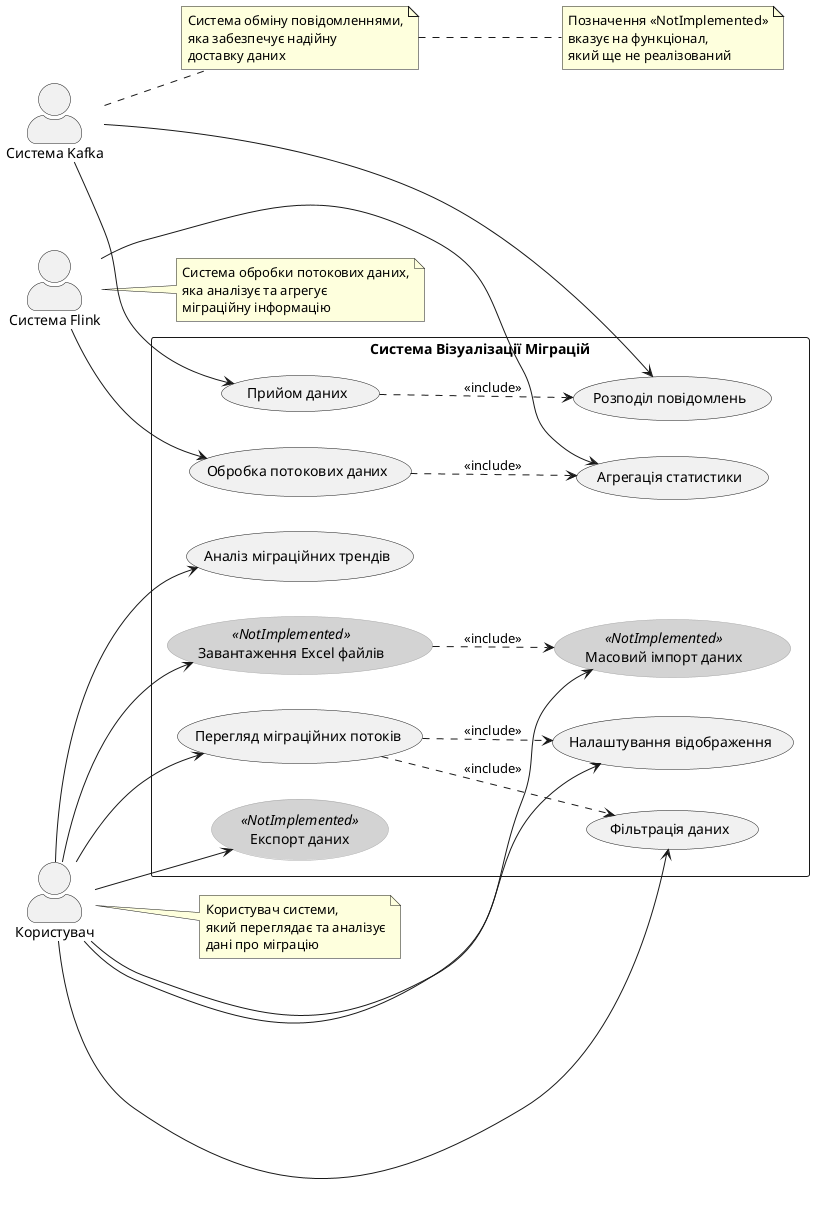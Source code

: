 @startuml
left to right direction
skinparam packageStyle rectangle
skinparam actorStyle awesome
skinparam usecaseStyle uml2

' Стиль для нереалізованих прецедентів
skinparam usecase {
  BackgroundColor<<NotImplemented>> LightGray
  BorderColor<<NotImplemented>> DarkGray
}

' Основні актори
actor "Користувач" as User
actor "Система Flink" as Flink
actor "Система Kafka" as Kafka

' Підсистеми
rectangle "Система Візуалізації Міграцій" {
  ' Use Cases для користувача
  usecase "Перегляд міграційних потоків" as UC1
  usecase "Фільтрація даних" as UC2
  usecase "Експорт даних" as UC3 <<NotImplemented>>
  usecase "Налаштування відображення" as UC6
  usecase "Аналіз міграційних трендів" as UC7
  usecase "Завантаження Excel файлів" as UC8 <<NotImplemented>>
  usecase "Масовий імпорт даних" as UC9 <<NotImplemented>>
  
  ' Use Cases для Flink
  usecase "Обробка потокових даних" as UC5
  usecase "Агрегація статистики" as UC10
  
  ' Use Cases для Kafka
  usecase "Прийом даних" as UC11
  usecase "Розподіл повідомлень" as UC12
}

' Зв'язки акторів з Use Cases
User --> UC1
User --> UC2
User --> UC3
User --> UC6
User --> UC7
User --> UC8
User --> UC9

Flink --> UC5
Flink --> UC10

Kafka --> UC11
Kafka --> UC12

' Включення та розширення
UC1 ..> UC2 : <<include>>
UC1 ..> UC6 : <<include>>
UC5 ..> UC10 : <<include>>
UC11 ..> UC12 : <<include>>
UC8 ..> UC9 : <<include>>

note right of User
  Користувач системи,
  який переглядає та аналізує
  дані про міграцію
end note

note right of Flink
  Система обробки потокових даних,
  яка аналізує та агрегує
  міграційну інформацію
end note

note right of Kafka
  Система обміну повідомленнями,
  яка забезпечує надійну
  доставку даних
end note

note right
  Позначення <<NotImplemented>>
  вказує на функціонал,
  який ще не реалізований
end note
@enduml 